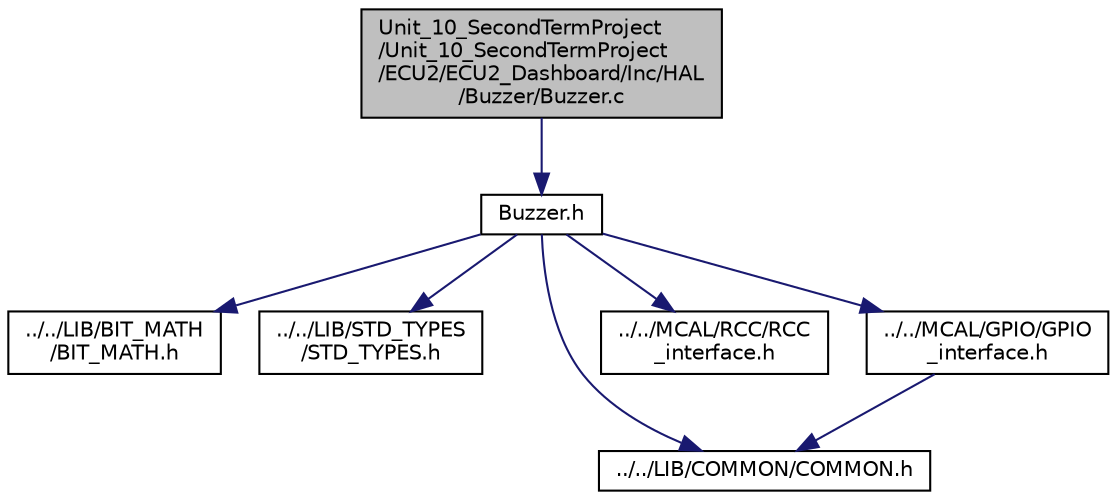 digraph "Unit_10_SecondTermProject/Unit_10_SecondTermProject/ECU2/ECU2_Dashboard/Inc/HAL/Buzzer/Buzzer.c"
{
 // LATEX_PDF_SIZE
  edge [fontname="Helvetica",fontsize="10",labelfontname="Helvetica",labelfontsize="10"];
  node [fontname="Helvetica",fontsize="10",shape=record];
  Node1 [label="Unit_10_SecondTermProject\l/Unit_10_SecondTermProject\l/ECU2/ECU2_Dashboard/Inc/HAL\l/Buzzer/Buzzer.c",height=0.2,width=0.4,color="black", fillcolor="grey75", style="filled", fontcolor="black",tooltip=" "];
  Node1 -> Node2 [color="midnightblue",fontsize="10",style="solid",fontname="Helvetica"];
  Node2 [label="Buzzer.h",height=0.2,width=0.4,color="black", fillcolor="white", style="filled",URL="$_buzzer_8h.html",tooltip=" "];
  Node2 -> Node3 [color="midnightblue",fontsize="10",style="solid",fontname="Helvetica"];
  Node3 [label="../../LIB/BIT_MATH\l/BIT_MATH.h",height=0.2,width=0.4,color="black", fillcolor="white", style="filled",URL="$_b_i_t___m_a_t_h_8h.html",tooltip=" "];
  Node2 -> Node4 [color="midnightblue",fontsize="10",style="solid",fontname="Helvetica"];
  Node4 [label="../../LIB/STD_TYPES\l/STD_TYPES.h",height=0.2,width=0.4,color="black", fillcolor="white", style="filled",URL="$_s_t_d___t_y_p_e_s_8h.html",tooltip=" "];
  Node2 -> Node5 [color="midnightblue",fontsize="10",style="solid",fontname="Helvetica"];
  Node5 [label="../../LIB/COMMON/COMMON.h",height=0.2,width=0.4,color="black", fillcolor="white", style="filled",URL="$_c_o_m_m_o_n_8h.html",tooltip=" "];
  Node2 -> Node6 [color="midnightblue",fontsize="10",style="solid",fontname="Helvetica"];
  Node6 [label="../../MCAL/RCC/RCC\l_interface.h",height=0.2,width=0.4,color="black", fillcolor="white", style="filled",URL="$_r_c_c__interface_8h.html",tooltip=" "];
  Node2 -> Node7 [color="midnightblue",fontsize="10",style="solid",fontname="Helvetica"];
  Node7 [label="../../MCAL/GPIO/GPIO\l_interface.h",height=0.2,width=0.4,color="black", fillcolor="white", style="filled",URL="$_g_p_i_o__interface_8h.html",tooltip=" "];
  Node7 -> Node5 [color="midnightblue",fontsize="10",style="solid",fontname="Helvetica"];
}
